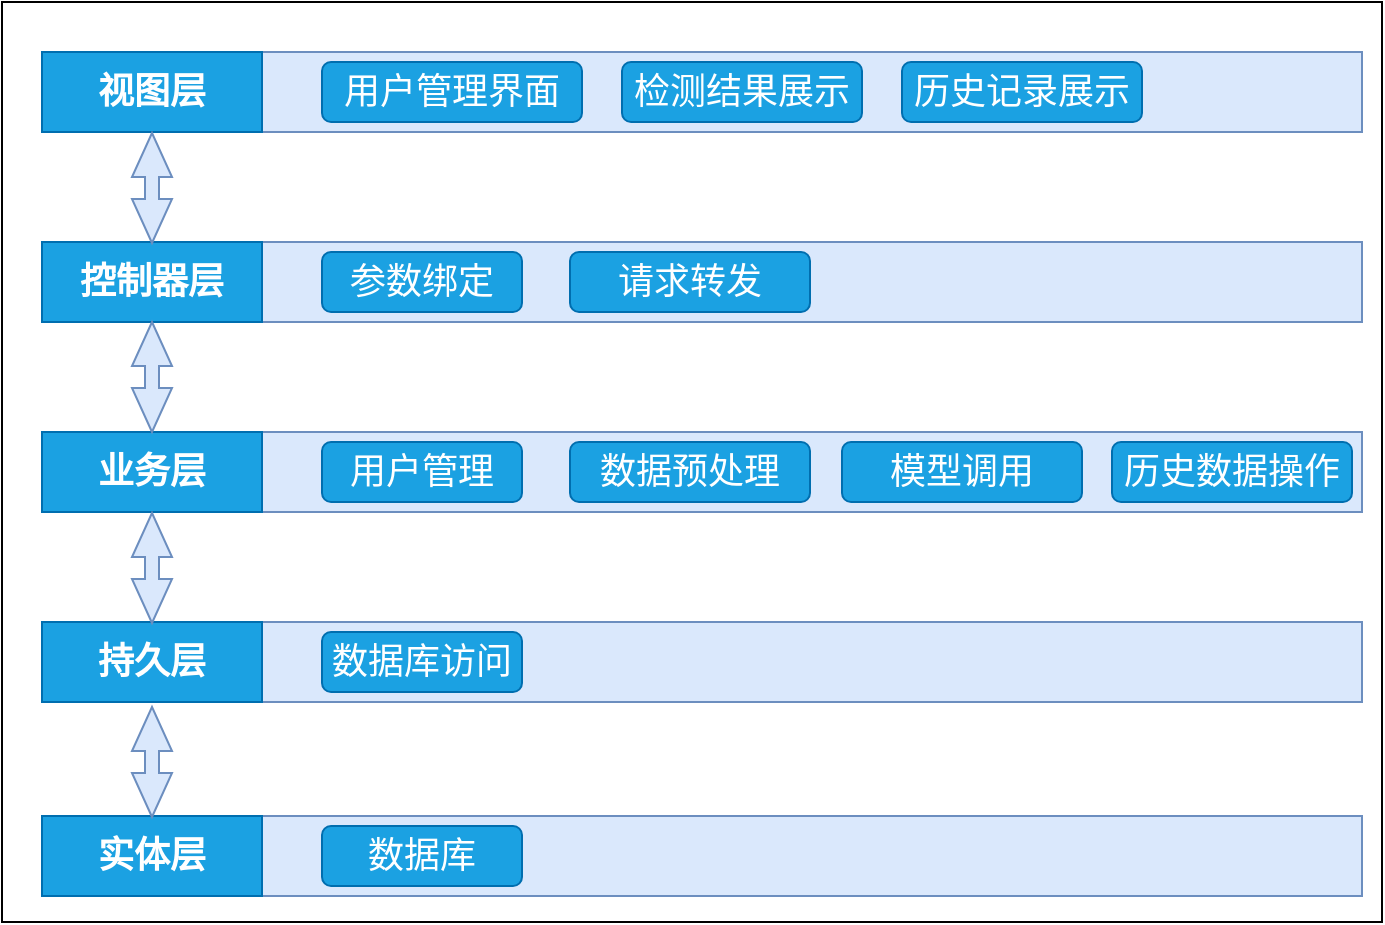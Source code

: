 <mxfile version="15.4.1" type="github">
  <diagram id="N2svAw6vheMQFny0EywX" name="Page-1">
    <mxGraphModel dx="1038" dy="491" grid="1" gridSize="10" guides="1" tooltips="1" connect="1" arrows="1" fold="1" page="1" pageScale="1" pageWidth="827" pageHeight="1169" math="0" shadow="0">
      <root>
        <mxCell id="0" />
        <mxCell id="1" parent="0" />
        <mxCell id="PSpPh_OBVTR8xBgx_vfa-1" value="" style="rounded=0;whiteSpace=wrap;html=1;" vertex="1" parent="1">
          <mxGeometry x="77" y="110" width="690" height="460" as="geometry" />
        </mxCell>
        <mxCell id="PSpPh_OBVTR8xBgx_vfa-2" value="" style="rounded=0;whiteSpace=wrap;html=1;fillColor=#dae8fc;strokeColor=#6c8ebf;" vertex="1" parent="1">
          <mxGeometry x="97" y="135" width="660" height="40" as="geometry" />
        </mxCell>
        <mxCell id="PSpPh_OBVTR8xBgx_vfa-4" value="&lt;font style=&quot;font-size: 18px&quot;&gt;&lt;b&gt;视图层&lt;/b&gt;&lt;/font&gt;" style="rounded=0;whiteSpace=wrap;html=1;fillColor=#1ba1e2;strokeColor=#006EAF;fontColor=#ffffff;" vertex="1" parent="1">
          <mxGeometry x="97" y="135" width="110" height="40" as="geometry" />
        </mxCell>
        <mxCell id="PSpPh_OBVTR8xBgx_vfa-5" value="用户管理界面" style="rounded=1;whiteSpace=wrap;html=1;fontSize=18;fillColor=#1ba1e2;strokeColor=#006EAF;fontColor=#ffffff;" vertex="1" parent="1">
          <mxGeometry x="237" y="140" width="130" height="30" as="geometry" />
        </mxCell>
        <mxCell id="PSpPh_OBVTR8xBgx_vfa-6" value="检测结果展示" style="rounded=1;whiteSpace=wrap;html=1;fontSize=18;fillColor=#1ba1e2;strokeColor=#006EAF;fontColor=#ffffff;" vertex="1" parent="1">
          <mxGeometry x="387" y="140" width="120" height="30" as="geometry" />
        </mxCell>
        <mxCell id="PSpPh_OBVTR8xBgx_vfa-7" value="历史记录展示" style="rounded=1;whiteSpace=wrap;html=1;fontSize=18;fillColor=#1ba1e2;strokeColor=#006EAF;fontColor=#ffffff;" vertex="1" parent="1">
          <mxGeometry x="527" y="140" width="120" height="30" as="geometry" />
        </mxCell>
        <mxCell id="PSpPh_OBVTR8xBgx_vfa-8" value="" style="rounded=0;whiteSpace=wrap;html=1;fillColor=#dae8fc;strokeColor=#6c8ebf;" vertex="1" parent="1">
          <mxGeometry x="97" y="230" width="660" height="40" as="geometry" />
        </mxCell>
        <mxCell id="PSpPh_OBVTR8xBgx_vfa-9" value="&lt;font style=&quot;font-size: 18px&quot;&gt;&lt;b&gt;控制器层&lt;/b&gt;&lt;/font&gt;" style="rounded=0;whiteSpace=wrap;html=1;fillColor=#1ba1e2;strokeColor=#006EAF;fontColor=#ffffff;" vertex="1" parent="1">
          <mxGeometry x="97" y="230" width="110" height="40" as="geometry" />
        </mxCell>
        <mxCell id="PSpPh_OBVTR8xBgx_vfa-10" value="参数绑定" style="rounded=1;whiteSpace=wrap;html=1;fontSize=18;fillColor=#1ba1e2;strokeColor=#006EAF;fontColor=#ffffff;" vertex="1" parent="1">
          <mxGeometry x="237" y="235" width="100" height="30" as="geometry" />
        </mxCell>
        <mxCell id="PSpPh_OBVTR8xBgx_vfa-11" value="请求转发" style="rounded=1;whiteSpace=wrap;html=1;fontSize=18;fillColor=#1ba1e2;strokeColor=#006EAF;fontColor=#ffffff;" vertex="1" parent="1">
          <mxGeometry x="361" y="235" width="120" height="30" as="geometry" />
        </mxCell>
        <mxCell id="PSpPh_OBVTR8xBgx_vfa-23" value="" style="rounded=0;whiteSpace=wrap;html=1;fillColor=#dae8fc;strokeColor=#6c8ebf;" vertex="1" parent="1">
          <mxGeometry x="97" y="517" width="660" height="40" as="geometry" />
        </mxCell>
        <mxCell id="PSpPh_OBVTR8xBgx_vfa-24" value="&lt;font style=&quot;font-size: 18px&quot;&gt;&lt;b&gt;实体层&lt;/b&gt;&lt;/font&gt;" style="rounded=0;whiteSpace=wrap;html=1;fillColor=#1ba1e2;strokeColor=#006EAF;fontColor=#ffffff;" vertex="1" parent="1">
          <mxGeometry x="97" y="517" width="110" height="40" as="geometry" />
        </mxCell>
        <mxCell id="PSpPh_OBVTR8xBgx_vfa-25" value="数据库" style="rounded=1;whiteSpace=wrap;html=1;fontSize=18;fillColor=#1ba1e2;strokeColor=#006EAF;fontColor=#ffffff;" vertex="1" parent="1">
          <mxGeometry x="237" y="522" width="100" height="30" as="geometry" />
        </mxCell>
        <mxCell id="PSpPh_OBVTR8xBgx_vfa-32" value="" style="rounded=0;whiteSpace=wrap;html=1;fillColor=#dae8fc;strokeColor=#6c8ebf;" vertex="1" parent="1">
          <mxGeometry x="97" y="420" width="660" height="40" as="geometry" />
        </mxCell>
        <mxCell id="PSpPh_OBVTR8xBgx_vfa-33" value="&lt;span style=&quot;font-size: 18px&quot;&gt;&lt;b&gt;持久层&lt;/b&gt;&lt;/span&gt;" style="rounded=0;whiteSpace=wrap;html=1;fillColor=#1ba1e2;strokeColor=#006EAF;fontColor=#ffffff;" vertex="1" parent="1">
          <mxGeometry x="97" y="420" width="110" height="40" as="geometry" />
        </mxCell>
        <mxCell id="PSpPh_OBVTR8xBgx_vfa-34" value="数据库访问" style="rounded=1;whiteSpace=wrap;html=1;fontSize=18;fillColor=#1ba1e2;strokeColor=#006EAF;fontColor=#ffffff;" vertex="1" parent="1">
          <mxGeometry x="237" y="425" width="100" height="30" as="geometry" />
        </mxCell>
        <mxCell id="PSpPh_OBVTR8xBgx_vfa-37" value="" style="rounded=0;whiteSpace=wrap;html=1;fillColor=#dae8fc;strokeColor=#6c8ebf;" vertex="1" parent="1">
          <mxGeometry x="97" y="325" width="660" height="40" as="geometry" />
        </mxCell>
        <mxCell id="PSpPh_OBVTR8xBgx_vfa-38" value="&lt;span style=&quot;font-size: 18px&quot;&gt;&lt;b&gt;业务层&lt;/b&gt;&lt;/span&gt;" style="rounded=0;whiteSpace=wrap;html=1;fillColor=#1ba1e2;strokeColor=#006EAF;fontColor=#ffffff;" vertex="1" parent="1">
          <mxGeometry x="97" y="325" width="110" height="40" as="geometry" />
        </mxCell>
        <mxCell id="PSpPh_OBVTR8xBgx_vfa-39" value="用户管理" style="rounded=1;whiteSpace=wrap;html=1;fontSize=18;fillColor=#1ba1e2;strokeColor=#006EAF;fontColor=#ffffff;" vertex="1" parent="1">
          <mxGeometry x="237" y="330" width="100" height="30" as="geometry" />
        </mxCell>
        <mxCell id="PSpPh_OBVTR8xBgx_vfa-40" value="数据预处理" style="rounded=1;whiteSpace=wrap;html=1;fontSize=18;fillColor=#1ba1e2;strokeColor=#006EAF;fontColor=#ffffff;" vertex="1" parent="1">
          <mxGeometry x="361" y="330" width="120" height="30" as="geometry" />
        </mxCell>
        <mxCell id="PSpPh_OBVTR8xBgx_vfa-41" value="模型调用" style="rounded=1;whiteSpace=wrap;html=1;fontSize=18;fillColor=#1ba1e2;strokeColor=#006EAF;fontColor=#ffffff;" vertex="1" parent="1">
          <mxGeometry x="497" y="330" width="120" height="30" as="geometry" />
        </mxCell>
        <mxCell id="PSpPh_OBVTR8xBgx_vfa-44" value="历史数据操作" style="rounded=1;whiteSpace=wrap;html=1;fontSize=18;fillColor=#1ba1e2;strokeColor=#006EAF;fontColor=#ffffff;" vertex="1" parent="1">
          <mxGeometry x="632" y="330" width="120" height="30" as="geometry" />
        </mxCell>
        <mxCell id="PSpPh_OBVTR8xBgx_vfa-46" value="" style="html=1;shadow=0;dashed=0;align=center;verticalAlign=middle;shape=mxgraph.arrows2.twoWayArrow;dy=0.65;dx=22;fontSize=18;rotation=-90;fillColor=#dae8fc;strokeColor=#6c8ebf;" vertex="1" parent="1">
          <mxGeometry x="124.5" y="287.5" width="55" height="20" as="geometry" />
        </mxCell>
        <mxCell id="PSpPh_OBVTR8xBgx_vfa-52" value="" style="html=1;shadow=0;dashed=0;align=center;verticalAlign=middle;shape=mxgraph.arrows2.twoWayArrow;dy=0.65;dx=22;fontSize=18;rotation=-90;fillColor=#dae8fc;strokeColor=#6c8ebf;" vertex="1" parent="1">
          <mxGeometry x="124.5" y="480" width="55" height="20" as="geometry" />
        </mxCell>
        <mxCell id="PSpPh_OBVTR8xBgx_vfa-53" value="" style="html=1;shadow=0;dashed=0;align=center;verticalAlign=middle;shape=mxgraph.arrows2.twoWayArrow;dy=0.65;dx=22;fontSize=18;rotation=-90;fillColor=#dae8fc;strokeColor=#6c8ebf;" vertex="1" parent="1">
          <mxGeometry x="124.5" y="383" width="55" height="20" as="geometry" />
        </mxCell>
        <mxCell id="PSpPh_OBVTR8xBgx_vfa-54" value="" style="html=1;shadow=0;dashed=0;align=center;verticalAlign=middle;shape=mxgraph.arrows2.twoWayArrow;dy=0.65;dx=22;fontSize=18;rotation=-90;fillColor=#dae8fc;strokeColor=#6c8ebf;" vertex="1" parent="1">
          <mxGeometry x="124.5" y="193" width="55" height="20" as="geometry" />
        </mxCell>
      </root>
    </mxGraphModel>
  </diagram>
</mxfile>
